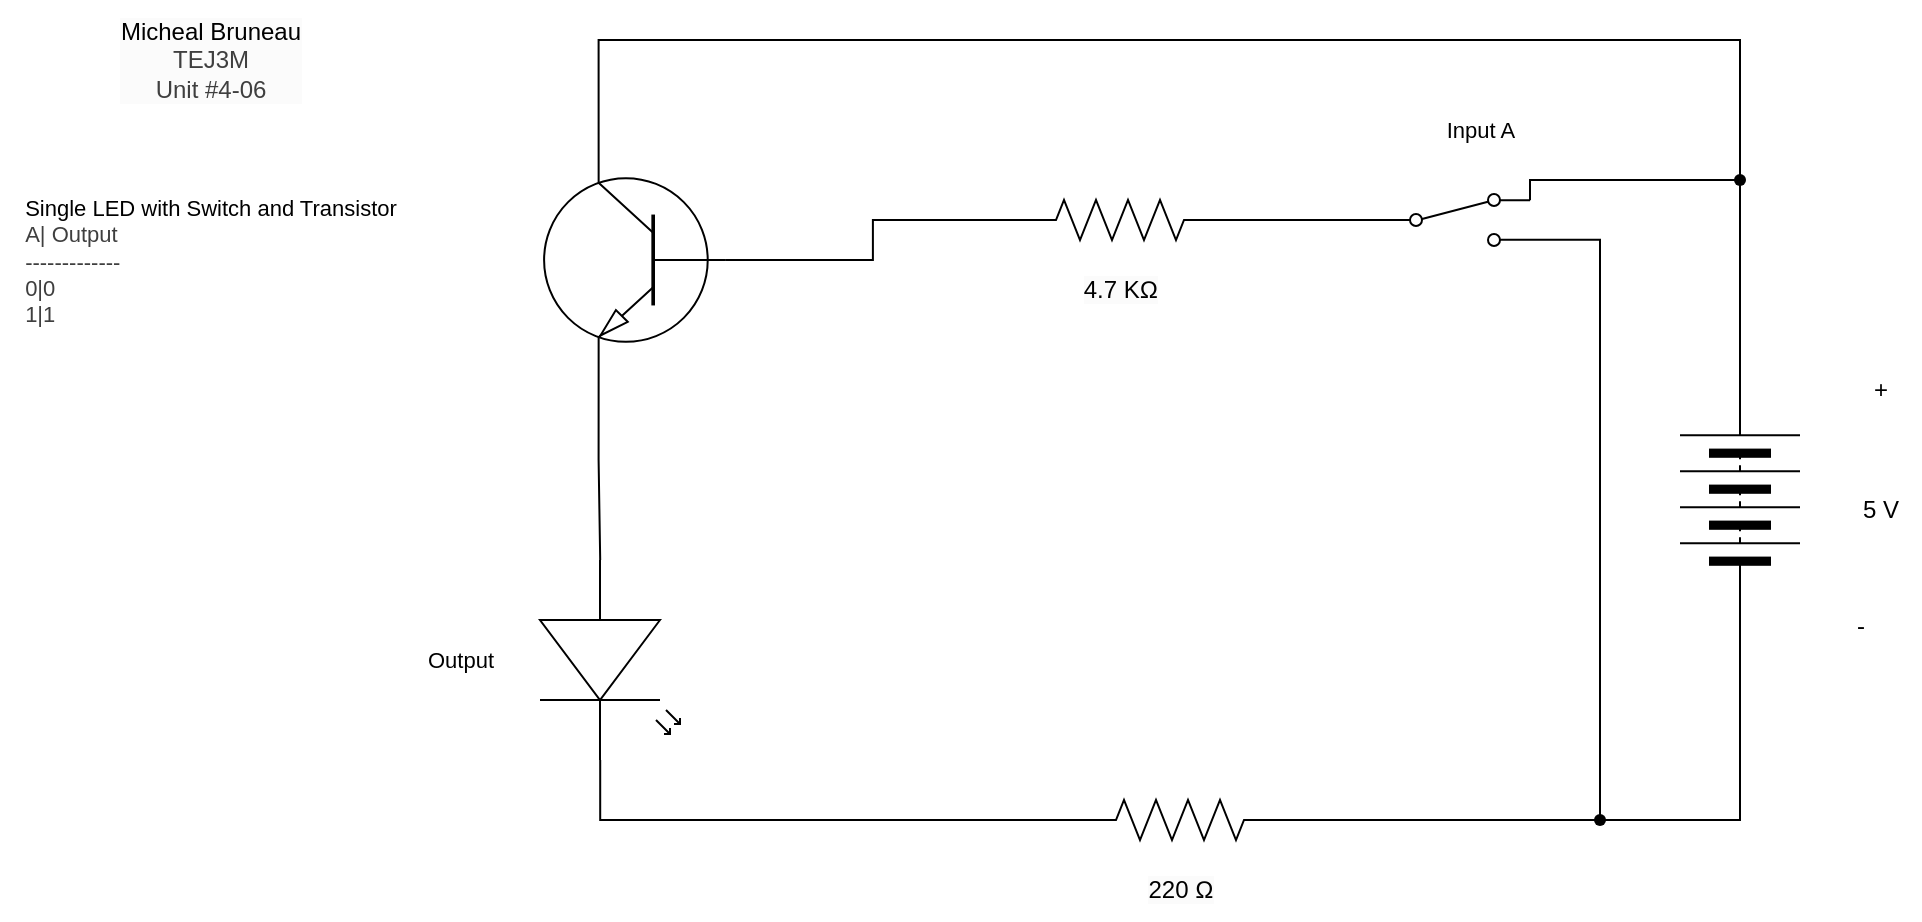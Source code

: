 <mxfile>
    <diagram id="B62AzTinSYSN9CVXjXQh" name="Page-1">
        <mxGraphModel dx="2181" dy="1027" grid="1" gridSize="10" guides="1" tooltips="1" connect="1" arrows="1" fold="1" page="1" pageScale="1" pageWidth="850" pageHeight="1100" math="0" shadow="0">
            <root>
                <mxCell id="0"/>
                <mxCell id="1" parent="0"/>
                <mxCell id="2" value="&lt;span style=&quot;scrollbar-color: rgb(226, 226, 226) rgb(251, 251, 251); background-color: rgb(251, 251, 251); color: rgb(0, 0, 0);&quot;&gt;Micheal Bruneau&lt;/span&gt;&lt;div style=&quot;scrollbar-color: rgb(226, 226, 226) rgb(251, 251, 251); background-color: rgb(251, 251, 251); color: rgb(63, 63, 63);&quot;&gt;TEJ3M&lt;/div&gt;&lt;div style=&quot;scrollbar-color: rgb(226, 226, 226) rgb(251, 251, 251); background-color: rgb(251, 251, 251); color: rgb(63, 63, 63);&quot;&gt;Unit #4-06&lt;/div&gt;" style="text;html=1;align=center;verticalAlign=middle;resizable=0;points=[];autosize=1;strokeColor=none;fillColor=none;" parent="1" vertex="1">
                    <mxGeometry x="-200" y="340" width="110" height="60" as="geometry"/>
                </mxCell>
                <mxCell id="3" value="&lt;span style=&quot;color: rgb(0, 0, 0); font-size: 11px; text-align: left; background-color: rgb(255, 255, 255);&quot;&gt;Single LED with Switch and Transistor&lt;/span&gt;&lt;div style=&quot;color: rgb(63, 63, 63); scrollbar-color: rgb(226, 226, 226) rgb(251, 251, 251); font-size: 11px; text-align: left;&quot;&gt;A| Output&lt;/div&gt;&lt;div style=&quot;color: rgb(63, 63, 63); scrollbar-color: rgb(226, 226, 226) rgb(251, 251, 251); font-size: 11px; text-align: left;&quot;&gt;-------------&lt;/div&gt;&lt;div style=&quot;color: rgb(63, 63, 63); scrollbar-color: rgb(226, 226, 226) rgb(251, 251, 251); font-size: 11px; text-align: left;&quot;&gt;0|0&lt;/div&gt;&lt;div style=&quot;color: rgb(63, 63, 63); scrollbar-color: rgb(226, 226, 226) rgb(251, 251, 251); font-size: 11px; text-align: left;&quot;&gt;1|1&lt;/div&gt;" style="text;html=1;align=center;verticalAlign=middle;resizable=0;points=[];autosize=1;strokeColor=none;fillColor=none;" parent="1" vertex="1">
                    <mxGeometry x="-250" y="430" width="210" height="80" as="geometry"/>
                </mxCell>
                <mxCell id="4" value="" style="pointerEvents=1;verticalLabelPosition=bottom;shadow=0;dashed=0;align=center;html=1;verticalAlign=top;shape=mxgraph.electrical.miscellaneous.batteryStack;rotation=-90;" parent="1" vertex="1">
                    <mxGeometry x="570" y="560" width="100" height="60" as="geometry"/>
                </mxCell>
                <mxCell id="5" value="+" style="text;html=1;align=center;verticalAlign=middle;resizable=0;points=[];autosize=1;strokeColor=none;fillColor=none;" parent="1" vertex="1">
                    <mxGeometry x="675" y="520" width="30" height="30" as="geometry"/>
                </mxCell>
                <mxCell id="6" value="-" style="text;html=1;align=center;verticalAlign=middle;resizable=0;points=[];autosize=1;strokeColor=none;fillColor=none;" parent="1" vertex="1">
                    <mxGeometry x="665" y="638" width="30" height="30" as="geometry"/>
                </mxCell>
                <mxCell id="7" value="5 V" style="text;html=1;align=center;verticalAlign=middle;resizable=0;points=[];autosize=1;strokeColor=none;fillColor=none;" parent="1" vertex="1">
                    <mxGeometry x="670" y="580" width="40" height="30" as="geometry"/>
                </mxCell>
                <mxCell id="8" value="" style="verticalLabelPosition=bottom;shadow=0;dashed=0;align=center;html=1;verticalAlign=top;shape=mxgraph.electrical.transistors.npn_transistor_1;rotation=-180;flipV=1;" parent="1" vertex="1">
                    <mxGeometry x="20" y="420" width="95" height="100" as="geometry"/>
                </mxCell>
                <mxCell id="10" style="edgeStyle=orthogonalEdgeStyle;shape=connector;curved=0;rounded=0;html=1;exitX=1;exitY=0.5;exitDx=0;exitDy=0;entryX=0.7;entryY=0;entryDx=0;entryDy=0;entryPerimeter=0;strokeColor=default;align=center;verticalAlign=middle;fontFamily=Helvetica;fontSize=11;fontColor=default;labelBackgroundColor=default;endArrow=none;endFill=0;" parent="1" source="4" target="8" edge="1">
                    <mxGeometry relative="1" as="geometry">
                        <Array as="points">
                            <mxPoint x="620" y="360"/>
                            <mxPoint x="49" y="360"/>
                        </Array>
                    </mxGeometry>
                </mxCell>
                <mxCell id="11" value="" style="pointerEvents=1;verticalLabelPosition=bottom;shadow=0;dashed=0;align=center;html=1;verticalAlign=top;shape=mxgraph.electrical.resistors.resistor_2;fontFamily=Helvetica;fontSize=11;fontColor=default;labelBackgroundColor=default;" parent="1" vertex="1">
                    <mxGeometry x="260" y="440" width="100" height="20" as="geometry"/>
                </mxCell>
                <mxCell id="20" style="edgeStyle=orthogonalEdgeStyle;shape=connector;curved=0;rounded=0;html=1;exitDx=0;exitDy=0;exitPerimeter=0;entryX=0;entryY=0.5;entryDx=0;entryDy=0;strokeColor=default;align=center;verticalAlign=middle;fontFamily=Helvetica;fontSize=11;fontColor=default;labelBackgroundColor=default;endArrow=none;endFill=0;" parent="1" source="22" target="4" edge="1">
                    <mxGeometry relative="1" as="geometry"/>
                </mxCell>
                <mxCell id="23" style="edgeStyle=orthogonalEdgeStyle;shape=connector;curved=0;rounded=0;html=1;exitX=1;exitY=0.5;exitDx=0;exitDy=0;exitPerimeter=0;strokeColor=default;align=center;verticalAlign=middle;fontFamily=Helvetica;fontSize=11;fontColor=default;labelBackgroundColor=default;endArrow=none;endFill=0;entryX=1;entryY=0.88;entryDx=0;entryDy=0;" parent="1" source="12" target="32" edge="1">
                    <mxGeometry relative="1" as="geometry">
                        <mxPoint x="530" y="470" as="targetPoint"/>
                        <Array as="points">
                            <mxPoint x="550" y="750"/>
                            <mxPoint x="550" y="460"/>
                        </Array>
                    </mxGeometry>
                </mxCell>
                <mxCell id="12" value="" style="pointerEvents=1;verticalLabelPosition=bottom;shadow=0;dashed=0;align=center;html=1;verticalAlign=top;shape=mxgraph.electrical.resistors.resistor_2;fontFamily=Helvetica;fontSize=11;fontColor=default;labelBackgroundColor=default;" parent="1" vertex="1">
                    <mxGeometry x="290" y="740" width="100" height="20" as="geometry"/>
                </mxCell>
                <mxCell id="13" value="" style="shape=waypoint;sketch=0;fillStyle=solid;size=6;pointerEvents=1;points=[];fillColor=none;resizable=0;rotatable=0;perimeter=centerPerimeter;snapToPoint=1;fontFamily=Helvetica;fontSize=11;fontColor=default;labelBackgroundColor=default;" parent="1" vertex="1">
                    <mxGeometry x="610" y="420" width="20" height="20" as="geometry"/>
                </mxCell>
                <mxCell id="15" style="edgeStyle=orthogonalEdgeStyle;shape=connector;curved=0;rounded=0;html=1;exitX=1;exitY=0.5;exitDx=0;exitDy=0;entryX=1;entryY=0.12;entryDx=0;entryDy=0;strokeColor=default;align=center;verticalAlign=middle;fontFamily=Helvetica;fontSize=11;fontColor=default;labelBackgroundColor=default;endArrow=none;endFill=0;" parent="1" source="4" target="32" edge="1">
                    <mxGeometry relative="1" as="geometry">
                        <Array as="points">
                            <mxPoint x="620" y="430"/>
                            <mxPoint x="515" y="430"/>
                        </Array>
                        <mxPoint x="530" y="430" as="targetPoint"/>
                    </mxGeometry>
                </mxCell>
                <mxCell id="16" style="edgeStyle=orthogonalEdgeStyle;shape=connector;curved=0;rounded=0;html=1;exitX=0;exitY=0.5;exitDx=0;exitDy=0;exitPerimeter=0;entryX=0;entryY=0.5;entryDx=0;entryDy=0;entryPerimeter=0;strokeColor=default;align=center;verticalAlign=middle;fontFamily=Helvetica;fontSize=11;fontColor=default;labelBackgroundColor=default;endArrow=none;endFill=0;" parent="1" source="8" target="11" edge="1">
                    <mxGeometry relative="1" as="geometry"/>
                </mxCell>
                <mxCell id="17" value="" style="verticalLabelPosition=bottom;shadow=0;dashed=0;align=center;html=1;verticalAlign=top;shape=mxgraph.electrical.opto_electronics.led_2;pointerEvents=1;fontFamily=Helvetica;fontSize=11;fontColor=default;labelBackgroundColor=default;direction=south;" parent="1" vertex="1">
                    <mxGeometry x="20" y="620" width="70" height="100" as="geometry"/>
                </mxCell>
                <mxCell id="18" style="edgeStyle=orthogonalEdgeStyle;shape=connector;curved=0;rounded=0;html=1;exitX=0.7;exitY=1;exitDx=0;exitDy=0;exitPerimeter=0;entryX=0;entryY=0.57;entryDx=0;entryDy=0;entryPerimeter=0;strokeColor=default;align=center;verticalAlign=middle;fontFamily=Helvetica;fontSize=11;fontColor=default;labelBackgroundColor=default;endArrow=none;endFill=0;" parent="1" source="8" target="17" edge="1">
                    <mxGeometry relative="1" as="geometry"/>
                </mxCell>
                <mxCell id="19" style="edgeStyle=orthogonalEdgeStyle;shape=connector;curved=0;rounded=0;html=1;exitX=1;exitY=0.57;exitDx=0;exitDy=0;exitPerimeter=0;entryX=0;entryY=0.5;entryDx=0;entryDy=0;entryPerimeter=0;strokeColor=default;align=center;verticalAlign=middle;fontFamily=Helvetica;fontSize=11;fontColor=default;labelBackgroundColor=default;endArrow=none;endFill=0;" parent="1" source="17" target="12" edge="1">
                    <mxGeometry relative="1" as="geometry"/>
                </mxCell>
                <mxCell id="21" value="" style="edgeStyle=orthogonalEdgeStyle;shape=connector;curved=0;rounded=0;html=1;exitX=1;exitY=0.5;exitDx=0;exitDy=0;exitPerimeter=0;entryDx=0;entryDy=0;strokeColor=default;align=center;verticalAlign=middle;fontFamily=Helvetica;fontSize=11;fontColor=default;labelBackgroundColor=default;endArrow=none;endFill=0;" parent="1" source="12" target="22" edge="1">
                    <mxGeometry relative="1" as="geometry">
                        <mxPoint x="390" y="750" as="sourcePoint"/>
                        <mxPoint x="620" y="640" as="targetPoint"/>
                    </mxGeometry>
                </mxCell>
                <mxCell id="22" value="" style="shape=waypoint;sketch=0;fillStyle=solid;size=6;pointerEvents=1;points=[];fillColor=none;resizable=0;rotatable=0;perimeter=centerPerimeter;snapToPoint=1;fontFamily=Helvetica;fontSize=11;fontColor=default;labelBackgroundColor=default;" parent="1" vertex="1">
                    <mxGeometry x="540" y="740" width="20" height="20" as="geometry"/>
                </mxCell>
                <mxCell id="26" value="Input A" style="text;html=1;align=center;verticalAlign=middle;resizable=0;points=[];autosize=1;strokeColor=none;fillColor=none;fontFamily=Helvetica;fontSize=11;fontColor=default;labelBackgroundColor=default;" parent="1" vertex="1">
                    <mxGeometry x="460" y="390" width="60" height="30" as="geometry"/>
                </mxCell>
                <mxCell id="27" value="&lt;span style=&quot;color: rgb(0, 0, 0); font-size: 12px; background-color: rgb(251, 251, 251);&quot;&gt;220 Ω&lt;/span&gt;" style="text;html=1;align=center;verticalAlign=middle;resizable=0;points=[];autosize=1;strokeColor=none;fillColor=none;fontFamily=Helvetica;fontSize=11;fontColor=default;labelBackgroundColor=default;" parent="1" vertex="1">
                    <mxGeometry x="310" y="770" width="60" height="30" as="geometry"/>
                </mxCell>
                <mxCell id="28" value="&lt;span style=&quot;font-size: 12px; background-color: rgb(251, 251, 251);&quot;&gt;4.7 KΩ&lt;/span&gt;" style="text;html=1;align=center;verticalAlign=middle;resizable=0;points=[];autosize=1;strokeColor=none;fillColor=none;fontFamily=Helvetica;fontSize=11;fontColor=default;labelBackgroundColor=default;" parent="1" vertex="1">
                    <mxGeometry x="280" y="470" width="60" height="30" as="geometry"/>
                </mxCell>
                <mxCell id="29" value="Output" style="text;html=1;align=center;verticalAlign=middle;resizable=0;points=[];autosize=1;strokeColor=none;fillColor=none;fontFamily=Helvetica;fontSize=11;fontColor=default;labelBackgroundColor=default;" parent="1" vertex="1">
                    <mxGeometry x="-50" y="655" width="60" height="30" as="geometry"/>
                </mxCell>
                <mxCell id="30" value="" style="shape=connector;rounded=0;html=1;exitX=1;exitY=0.5;exitDx=0;exitDy=0;exitPerimeter=0;entryDx=0;entryDy=0;entryPerimeter=0;strokeColor=default;align=center;verticalAlign=middle;fontFamily=Helvetica;fontSize=11;fontColor=default;labelBackgroundColor=default;endArrow=none;endFill=0;" parent="1" source="11" edge="1">
                    <mxGeometry relative="1" as="geometry">
                        <mxPoint x="360" y="450" as="sourcePoint"/>
                        <mxPoint x="440" y="450" as="targetPoint"/>
                    </mxGeometry>
                </mxCell>
                <mxCell id="32" value="" style="html=1;shape=mxgraph.electrical.electro-mechanical.twoWaySwitch;aspect=fixed;elSwitchState=2;" parent="1" vertex="1">
                    <mxGeometry x="440" y="437" width="75" height="26" as="geometry"/>
                </mxCell>
            </root>
        </mxGraphModel>
    </diagram>
</mxfile>